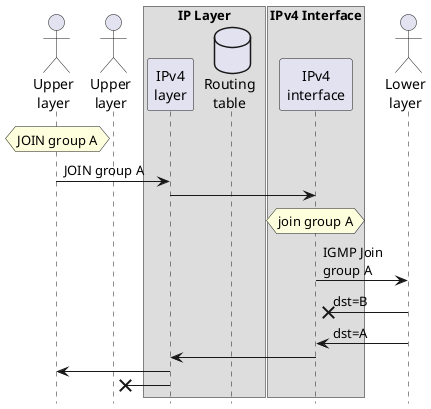@startuml

hide footbox

actor "Upper\nlayer" as up1
actor "Upper\nlayer" as up2
box "IP Layer"
participant "IPv4\nlayer" as ip
database "Routing\ntable" as rt
end box
box "IPv4 Interface"
participant "IPv4\ninterface" as ifp1
end box
actor "Lower\nlayer" as lo1

hnote over up1 : JOIN group A
up1 -> ip : JOIN group A
ip -> ifp1
hnote over ifp1
	join group A
end hnote
ifp1 -> lo1 : IGMP Join\ngroup A

ifp1 X<- lo1 : dst=B
ifp1 <- lo1 : dst=A
ip <- ifp1
up1 <- ip
up2 X<- ip

@enduml
